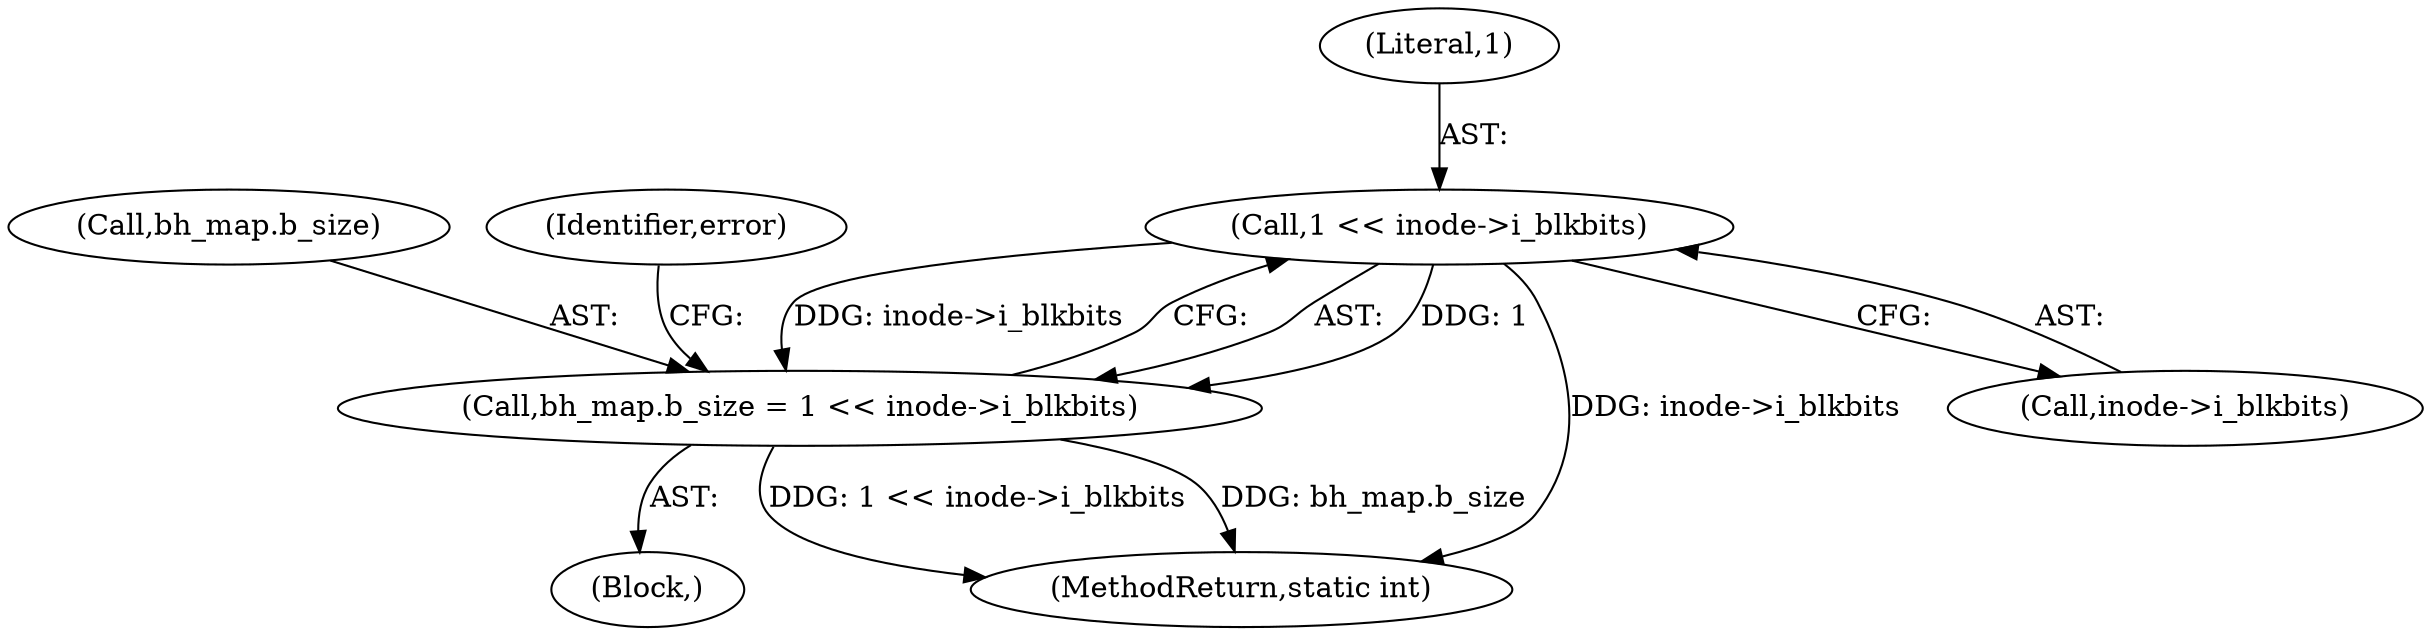 digraph "1_linux_64dd153c83743af81f20924c6343652d731eeecb_3@pointer" {
"1000110" [label="(Call,1 << inode->i_blkbits)"];
"1000106" [label="(Call,bh_map.b_size = 1 << inode->i_blkbits)"];
"1000133" [label="(MethodReturn,static int)"];
"1000111" [label="(Literal,1)"];
"1000107" [label="(Call,bh_map.b_size)"];
"1000112" [label="(Call,inode->i_blkbits)"];
"1000110" [label="(Call,1 << inode->i_blkbits)"];
"1000103" [label="(Block,)"];
"1000106" [label="(Call,bh_map.b_size = 1 << inode->i_blkbits)"];
"1000116" [label="(Identifier,error)"];
"1000110" -> "1000106"  [label="AST: "];
"1000110" -> "1000112"  [label="CFG: "];
"1000111" -> "1000110"  [label="AST: "];
"1000112" -> "1000110"  [label="AST: "];
"1000106" -> "1000110"  [label="CFG: "];
"1000110" -> "1000133"  [label="DDG: inode->i_blkbits"];
"1000110" -> "1000106"  [label="DDG: 1"];
"1000110" -> "1000106"  [label="DDG: inode->i_blkbits"];
"1000106" -> "1000103"  [label="AST: "];
"1000107" -> "1000106"  [label="AST: "];
"1000116" -> "1000106"  [label="CFG: "];
"1000106" -> "1000133"  [label="DDG: bh_map.b_size"];
"1000106" -> "1000133"  [label="DDG: 1 << inode->i_blkbits"];
}
